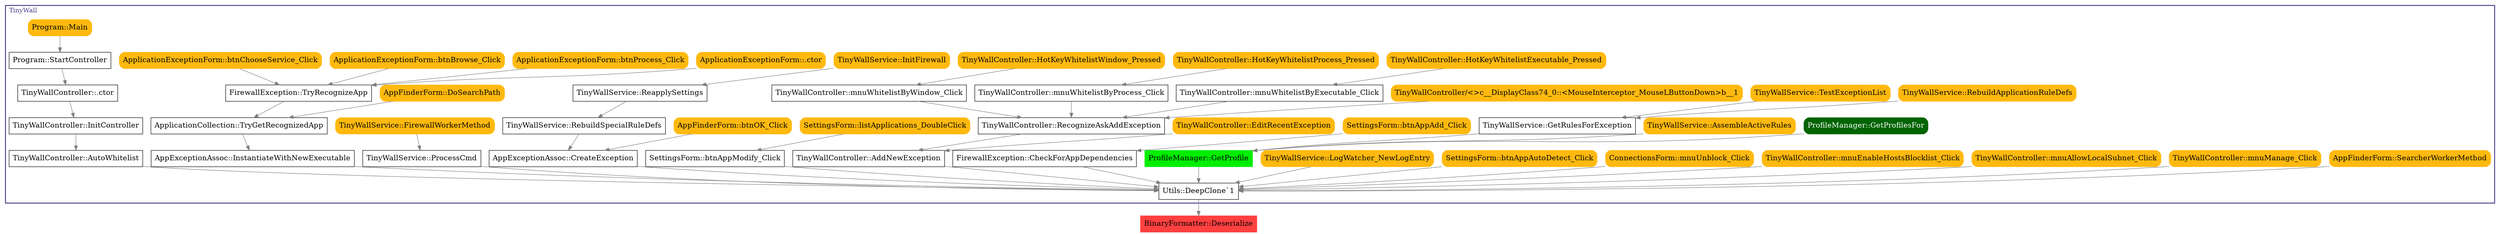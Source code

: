 digraph G {
node [fontsize = 16];
0 [label="BinaryFormatter::Deserialize", shape="box", style="filled", fillcolor="brown1", color="brown1"];
subgraph cluster_0 {
label="TinyWall";
color=darkslateblue;
fontcolor=darkslateblue;
penwidth=2;
labeljust=l;
1 [label="Utils::DeepClone`1", shape="box"];
2 [label="AppFinderForm::SearcherWorkerMethod", shape="box", style="filled, rounded", fillcolor="darkgoldenrod1", color="darkgoldenrod1"];
3 [label="TinyWallController::mnuManage_Click", shape="box", style="filled, rounded", fillcolor="darkgoldenrod1", color="darkgoldenrod1"];
4 [label="TinyWallController::AddNewException", shape="box"];
5 [label="TinyWallController::mnuAllowLocalSubnet_Click", shape="box", style="filled, rounded", fillcolor="darkgoldenrod1", color="darkgoldenrod1"];
6 [label="TinyWallController::mnuEnableHostsBlocklist_Click", shape="box", style="filled, rounded", fillcolor="darkgoldenrod1", color="darkgoldenrod1"];
7 [label="TinyWallController::AutoWhitelist", shape="box"];
8 [label="ConnectionsForm::mnuUnblock_Click", shape="box", style="filled, rounded", fillcolor="darkgoldenrod1", color="darkgoldenrod1"];
9 [label="AppExceptionAssoc::CreateException", shape="box"];
10 [label="AppExceptionAssoc::InstantiateWithNewExecutable", shape="box"];
11 [label="ProfileManager::GetProfile", shape="box", style="filled", fillcolor="green2", color="green2"];
12 [label="FirewallException::CheckForAppDependencies", shape="box"];
13 [label="SettingsForm::btnAppModify_Click", shape="box"];
14 [label="SettingsForm::btnAppAutoDetect_Click", shape="box", style="filled, rounded", fillcolor="darkgoldenrod1", color="darkgoldenrod1"];
15 [label="TinyWallService::LogWatcher_NewLogEntry", shape="box", style="filled, rounded", fillcolor="darkgoldenrod1", color="darkgoldenrod1"];
16 [label="TinyWallService::ProcessCmd", shape="box"];
17 [label="TinyWallController::RecognizeAskAddException", shape="box"];
18 [label="TinyWallController::EditRecentException", shape="box", style="filled, rounded", fillcolor="darkgoldenrod1", color="darkgoldenrod1"];
19 [label="TinyWallController::InitController", shape="box"];
20 [label="AppFinderForm::btnOK_Click", shape="box", style="filled, rounded", fillcolor="darkgoldenrod1", color="darkgoldenrod1"];
21 [label="TinyWallService::RebuildSpecialRuleDefs", shape="box"];
22 [label="ApplicationCollection::TryGetRecognizedApp", shape="box"];
23 [label="ProfileManager::GetProfilesFor", shape="box", style="filled, rounded", fillcolor="darkgreen", color="darkgreen", fontcolor="white"];
24 [label="TinyWallService::AssembleActiveRules", shape="box", style="filled, rounded", fillcolor="darkgoldenrod1", color="darkgoldenrod1"];
25 [label="TinyWallService::GetRulesForException", shape="box"];
26 [label="SettingsForm::btnAppAdd_Click", shape="box", style="filled, rounded", fillcolor="darkgoldenrod1", color="darkgoldenrod1"];
27 [label="SettingsForm::listApplications_DoubleClick", shape="box", style="filled, rounded", fillcolor="darkgoldenrod1", color="darkgoldenrod1"];
28 [label="TinyWallService::FirewallWorkerMethod", shape="box", style="filled, rounded", fillcolor="darkgoldenrod1", color="darkgoldenrod1"];
29 [label="TinyWallController::mnuWhitelistByExecutable_Click", shape="box"];
30 [label="TinyWallController::mnuWhitelistByProcess_Click", shape="box"];
31 [label="TinyWallController::mnuWhitelistByWindow_Click", shape="box"];
32 [label="TinyWallController/<>c__DisplayClass74_0::<MouseInterceptor_MouseLButtonDown>b__1", shape="box", style="filled, rounded", fillcolor="darkgoldenrod1", color="darkgoldenrod1"];
33 [label="TinyWallController::.ctor", shape="box"];
34 [label="TinyWallService::ReapplySettings", shape="box"];
35 [label="AppFinderForm::DoSearchPath", shape="box", style="filled, rounded", fillcolor="darkgoldenrod1", color="darkgoldenrod1"];
36 [label="FirewallException::TryRecognizeApp", shape="box"];
37 [label="TinyWallService::RebuildApplicationRuleDefs", shape="box", style="filled, rounded", fillcolor="darkgoldenrod1", color="darkgoldenrod1"];
38 [label="TinyWallService::TestExceptionList", shape="box", style="filled, rounded", fillcolor="darkgoldenrod1", color="darkgoldenrod1"];
39 [label="TinyWallController::HotKeyWhitelistExecutable_Pressed", shape="box", style="filled, rounded", fillcolor="darkgoldenrod1", color="darkgoldenrod1"];
40 [label="TinyWallController::HotKeyWhitelistProcess_Pressed", shape="box", style="filled, rounded", fillcolor="darkgoldenrod1", color="darkgoldenrod1"];
41 [label="TinyWallController::HotKeyWhitelistWindow_Pressed", shape="box", style="filled, rounded", fillcolor="darkgoldenrod1", color="darkgoldenrod1"];
42 [label="Program::StartController", shape="box"];
43 [label="TinyWallService::InitFirewall", shape="box", style="filled, rounded", fillcolor="darkgoldenrod1", color="darkgoldenrod1"];
44 [label="ApplicationExceptionForm::.ctor", shape="box", style="filled, rounded", fillcolor="darkgoldenrod1", color="darkgoldenrod1"];
45 [label="ApplicationExceptionForm::btnProcess_Click", shape="box", style="filled, rounded", fillcolor="darkgoldenrod1", color="darkgoldenrod1"];
46 [label="ApplicationExceptionForm::btnBrowse_Click", shape="box", style="filled, rounded", fillcolor="darkgoldenrod1", color="darkgoldenrod1"];
47 [label="ApplicationExceptionForm::btnChooseService_Click", shape="box", style="filled, rounded", fillcolor="darkgoldenrod1", color="darkgoldenrod1"];
48 [label="Program::Main", shape="box", style="filled, rounded", fillcolor="darkgoldenrod1", color="darkgoldenrod1"];
}
1 -> 0 [color="gray50"];
2 -> 1 [color="gray50"];
3 -> 1 [color="gray50"];
4 -> 1 [color="gray50"];
5 -> 1 [color="gray50"];
6 -> 1 [color="gray50"];
7 -> 1 [color="gray50"];
8 -> 1 [color="gray50"];
9 -> 1 [color="gray50"];
10 -> 1 [color="gray50"];
11 -> 1 [color="gray50"];
12 -> 1 [color="gray50"];
13 -> 1 [color="gray50"];
14 -> 1 [color="gray50"];
15 -> 1 [color="gray50"];
16 -> 1 [color="gray50"];
17 -> 4 [color="gray50"];
18 -> 4 [color="gray50"];
19 -> 7 [color="gray50"];
20 -> 9 [color="gray50"];
21 -> 9 [color="gray50"];
22 -> 10 [color="gray50"];
23 -> 11 [color="gray50"];
24 -> 11 [color="gray50"];
25 -> 11 [color="gray50"];
26 -> 12 [color="gray50"];
27 -> 13 [color="gray50"];
28 -> 16 [color="gray50"];
29 -> 17 [color="gray50"];
30 -> 17 [color="gray50"];
31 -> 17 [color="gray50"];
32 -> 17 [color="gray50"];
33 -> 19 [color="gray50"];
34 -> 21 [color="gray50"];
35 -> 22 [color="gray50"];
36 -> 22 [color="gray50"];
37 -> 25 [color="gray50"];
38 -> 25 [color="gray50"];
39 -> 29 [color="gray50"];
40 -> 30 [color="gray50"];
41 -> 31 [color="gray50"];
42 -> 33 [color="gray50"];
43 -> 34 [color="gray50"];
44 -> 36 [color="gray50"];
45 -> 36 [color="gray50"];
46 -> 36 [color="gray50"];
47 -> 36 [color="gray50"];
48 -> 42 [color="gray50"];
}
